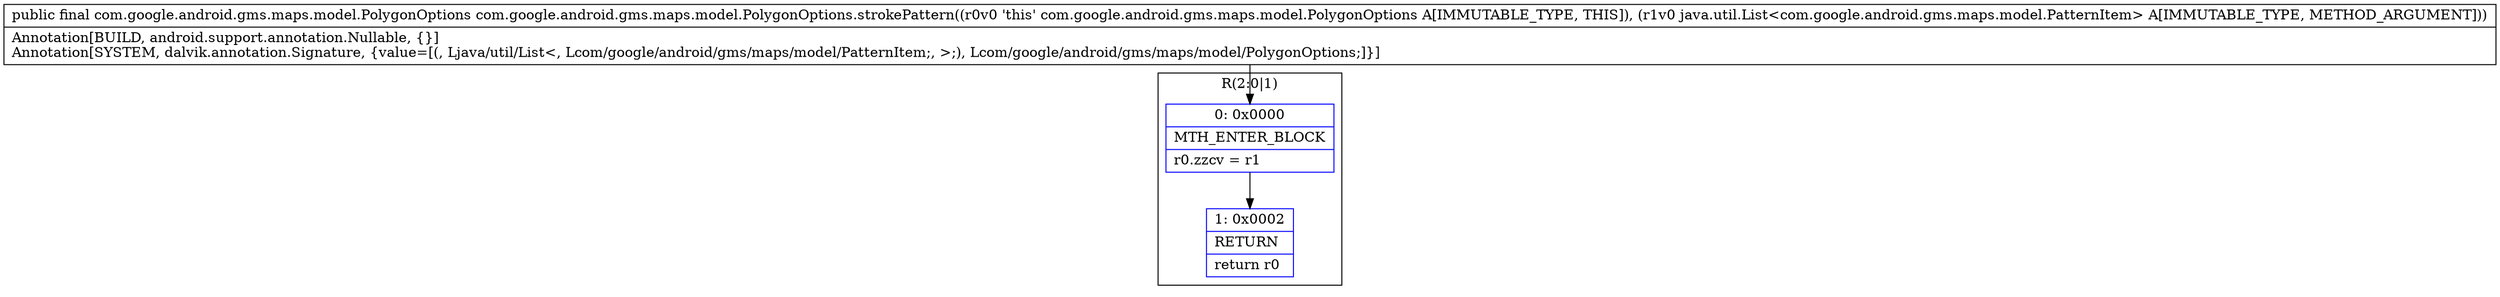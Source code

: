 digraph "CFG forcom.google.android.gms.maps.model.PolygonOptions.strokePattern(Ljava\/util\/List;)Lcom\/google\/android\/gms\/maps\/model\/PolygonOptions;" {
subgraph cluster_Region_425081827 {
label = "R(2:0|1)";
node [shape=record,color=blue];
Node_0 [shape=record,label="{0\:\ 0x0000|MTH_ENTER_BLOCK\l|r0.zzcv = r1\l}"];
Node_1 [shape=record,label="{1\:\ 0x0002|RETURN\l|return r0\l}"];
}
MethodNode[shape=record,label="{public final com.google.android.gms.maps.model.PolygonOptions com.google.android.gms.maps.model.PolygonOptions.strokePattern((r0v0 'this' com.google.android.gms.maps.model.PolygonOptions A[IMMUTABLE_TYPE, THIS]), (r1v0 java.util.List\<com.google.android.gms.maps.model.PatternItem\> A[IMMUTABLE_TYPE, METHOD_ARGUMENT]))  | Annotation[BUILD, android.support.annotation.Nullable, \{\}]\lAnnotation[SYSTEM, dalvik.annotation.Signature, \{value=[(, Ljava\/util\/List\<, Lcom\/google\/android\/gms\/maps\/model\/PatternItem;, \>;), Lcom\/google\/android\/gms\/maps\/model\/PolygonOptions;]\}]\l}"];
MethodNode -> Node_0;
Node_0 -> Node_1;
}

